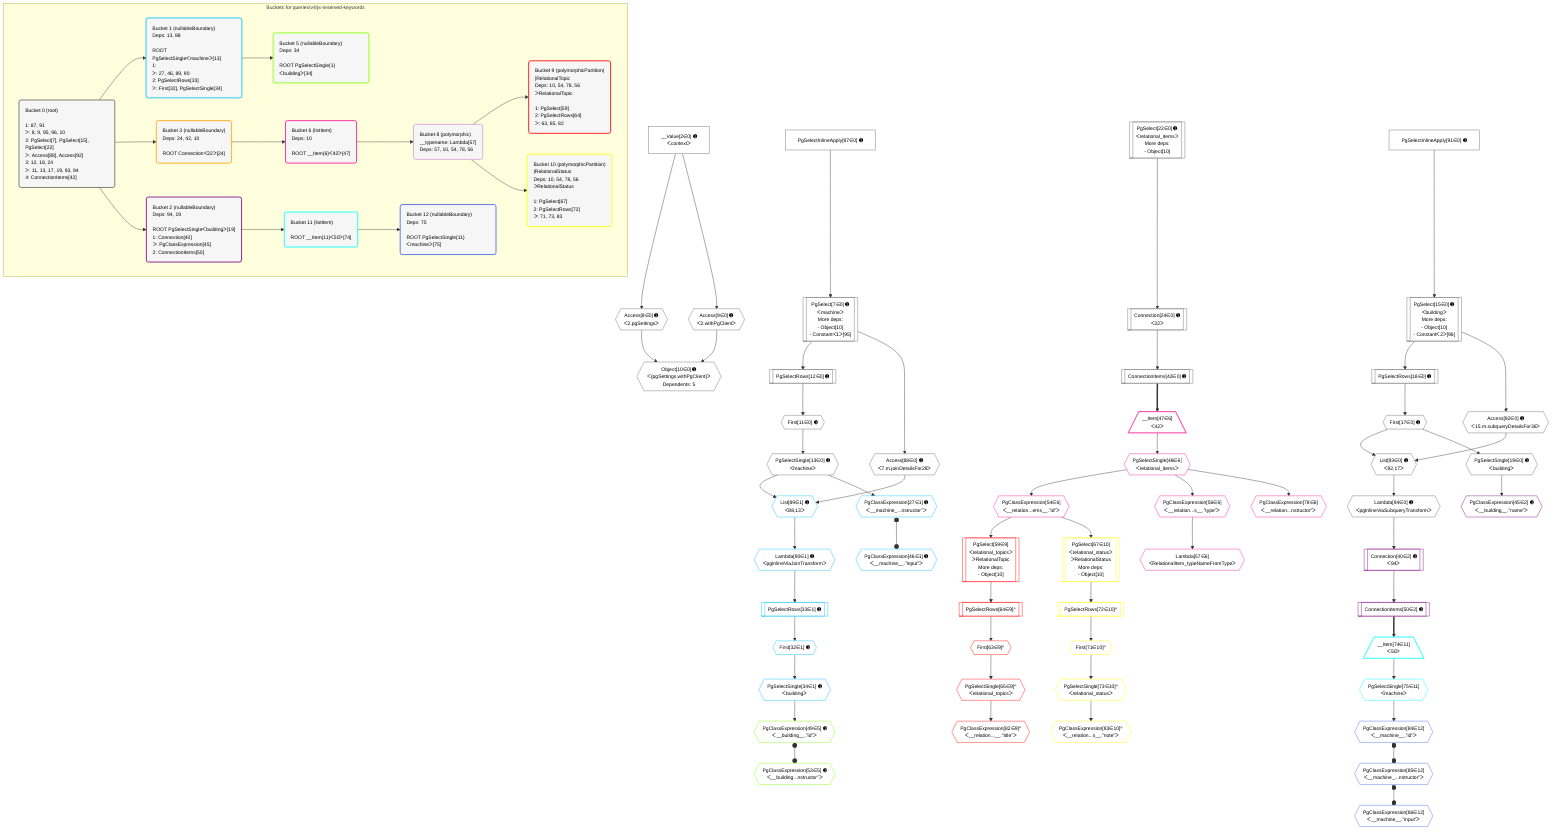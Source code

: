 %%{init: {'themeVariables': { 'fontSize': '12px'}}}%%
graph TD
    classDef path fill:#eee,stroke:#000,color:#000
    classDef plan fill:#fff,stroke-width:1px,color:#000
    classDef itemplan fill:#fff,stroke-width:2px,color:#000
    classDef unbatchedplan fill:#dff,stroke-width:1px,color:#000
    classDef sideeffectplan fill:#fcc,stroke-width:2px,color:#000
    classDef bucket fill:#f6f6f6,color:#000,stroke-width:2px,text-align:left

    subgraph "Buckets for queries/v4/js-reserved-keywords"
    Bucket0("Bucket 0 (root)<br /><br />1: 87, 91<br />ᐳ: 8, 9, 95, 96, 10<br />2: PgSelect[7], PgSelect[15], PgSelect[22]<br />ᐳ: Access[88], Access[92]<br />3: 12, 18, 24<br />ᐳ: 11, 13, 17, 19, 93, 94<br />4: ConnectionItems[42]"):::bucket
    Bucket1("Bucket 1 (nullableBoundary)<br />Deps: 13, 88<br /><br />ROOT PgSelectSingleᐸmachineᐳ[13]<br />1: <br />ᐳ: 27, 46, 89, 90<br />2: PgSelectRows[33]<br />ᐳ: First[32], PgSelectSingle[34]"):::bucket
    Bucket2("Bucket 2 (nullableBoundary)<br />Deps: 94, 19<br /><br />ROOT PgSelectSingleᐸbuildingᐳ[19]<br />1: Connection[40]<br />ᐳ: PgClassExpression[45]<br />2: ConnectionItems[50]"):::bucket
    Bucket3("Bucket 3 (nullableBoundary)<br />Deps: 24, 42, 10<br /><br />ROOT Connectionᐸ22ᐳ[24]"):::bucket
    Bucket5("Bucket 5 (nullableBoundary)<br />Deps: 34<br /><br />ROOT PgSelectSingle{1}ᐸbuildingᐳ[34]"):::bucket
    Bucket6("Bucket 6 (listItem)<br />Deps: 10<br /><br />ROOT __Item{6}ᐸ42ᐳ[47]"):::bucket
    Bucket8("Bucket 8 (polymorphic)<br />__typename: Lambda[57]<br />Deps: 57, 10, 54, 78, 56"):::bucket
    Bucket9("Bucket 9 (polymorphicPartition)<br />|RelationalTopic<br />Deps: 10, 54, 78, 56<br />ᐳRelationalTopic<br /><br />1: PgSelect[59]<br />2: PgSelectRows[64]<br />ᐳ: 63, 65, 82"):::bucket
    Bucket10("Bucket 10 (polymorphicPartition)<br />|RelationalStatus<br />Deps: 10, 54, 78, 56<br />ᐳRelationalStatus<br /><br />1: PgSelect[67]<br />2: PgSelectRows[72]<br />ᐳ: 71, 73, 83"):::bucket
    Bucket11("Bucket 11 (listItem)<br /><br />ROOT __Item{11}ᐸ50ᐳ[74]"):::bucket
    Bucket12("Bucket 12 (nullableBoundary)<br />Deps: 75<br /><br />ROOT PgSelectSingle{11}ᐸmachineᐳ[75]"):::bucket
    end
    Bucket0 --> Bucket1 & Bucket2 & Bucket3
    Bucket1 --> Bucket5
    Bucket2 --> Bucket11
    Bucket3 --> Bucket6
    Bucket6 --> Bucket8
    Bucket8 --> Bucket9 & Bucket10
    Bucket11 --> Bucket12

    %% plan dependencies
    PgSelect7[["PgSelect[7∈0] ➊<br />ᐸmachineᐳ<br />More deps:<br />- Object[10]<br />- Constantᐸ1ᐳ[95]"]]:::plan
    PgSelectInlineApply87["PgSelectInlineApply[87∈0] ➊"]:::plan
    PgSelectInlineApply87 --> PgSelect7
    PgSelect15[["PgSelect[15∈0] ➊<br />ᐸbuildingᐳ<br />More deps:<br />- Object[10]<br />- Constantᐸ2ᐳ[96]"]]:::plan
    PgSelectInlineApply91["PgSelectInlineApply[91∈0] ➊"]:::plan
    PgSelectInlineApply91 --> PgSelect15
    Object10{{"Object[10∈0] ➊<br />ᐸ{pgSettings,withPgClient}ᐳ<br />Dependents: 5"}}:::plan
    Access8{{"Access[8∈0] ➊<br />ᐸ2.pgSettingsᐳ"}}:::plan
    Access9{{"Access[9∈0] ➊<br />ᐸ2.withPgClientᐳ"}}:::plan
    Access8 & Access9 --> Object10
    List93{{"List[93∈0] ➊<br />ᐸ92,17ᐳ"}}:::plan
    Access92{{"Access[92∈0] ➊<br />ᐸ15.m.subqueryDetailsFor36ᐳ"}}:::plan
    First17{{"First[17∈0] ➊"}}:::plan
    Access92 & First17 --> List93
    __Value2["__Value[2∈0] ➊<br />ᐸcontextᐳ"]:::plan
    __Value2 --> Access8
    __Value2 --> Access9
    First11{{"First[11∈0] ➊"}}:::plan
    PgSelectRows12[["PgSelectRows[12∈0] ➊"]]:::plan
    PgSelectRows12 --> First11
    PgSelect7 --> PgSelectRows12
    PgSelectSingle13{{"PgSelectSingle[13∈0] ➊<br />ᐸmachineᐳ"}}:::plan
    First11 --> PgSelectSingle13
    PgSelectRows18[["PgSelectRows[18∈0] ➊"]]:::plan
    PgSelectRows18 --> First17
    PgSelect15 --> PgSelectRows18
    PgSelectSingle19{{"PgSelectSingle[19∈0] ➊<br />ᐸbuildingᐳ"}}:::plan
    First17 --> PgSelectSingle19
    PgSelect22[["PgSelect[22∈0] ➊<br />ᐸrelational_itemsᐳ<br />More deps:<br />- Object[10]"]]:::plan
    Connection24[["Connection[24∈0] ➊<br />ᐸ22ᐳ"]]:::plan
    PgSelect22 --> Connection24
    ConnectionItems42[["ConnectionItems[42∈0] ➊"]]:::plan
    Connection24 --> ConnectionItems42
    Access88{{"Access[88∈0] ➊<br />ᐸ7.m.joinDetailsFor28ᐳ"}}:::plan
    PgSelect7 --> Access88
    PgSelect15 --> Access92
    Lambda94{{"Lambda[94∈0] ➊<br />ᐸpgInlineViaSubqueryTransformᐳ"}}:::plan
    List93 --> Lambda94
    List89{{"List[89∈1] ➊<br />ᐸ88,13ᐳ"}}:::plan
    Access88 & PgSelectSingle13 --> List89
    PgClassExpression27{{"PgClassExpression[27∈1] ➊<br />ᐸ__machine_...nstructor”ᐳ"}}:::plan
    PgSelectSingle13 --> PgClassExpression27
    First32{{"First[32∈1] ➊"}}:::plan
    PgSelectRows33[["PgSelectRows[33∈1] ➊"]]:::plan
    PgSelectRows33 --> First32
    Lambda90{{"Lambda[90∈1] ➊<br />ᐸpgInlineViaJoinTransformᐳ"}}:::plan
    Lambda90 --> PgSelectRows33
    PgSelectSingle34{{"PgSelectSingle[34∈1] ➊<br />ᐸbuildingᐳ"}}:::plan
    First32 --> PgSelectSingle34
    PgClassExpression46{{"PgClassExpression[46∈1] ➊<br />ᐸ__machine__.”input”ᐳ"}}:::plan
    PgClassExpression27 o--o PgClassExpression46
    List89 --> Lambda90
    Connection40[["Connection[40∈2] ➊<br />ᐸ94ᐳ"]]:::plan
    Lambda94 --> Connection40
    PgClassExpression45{{"PgClassExpression[45∈2] ➊<br />ᐸ__building__.”name”ᐳ"}}:::plan
    PgSelectSingle19 --> PgClassExpression45
    ConnectionItems50[["ConnectionItems[50∈2] ➊"]]:::plan
    Connection40 --> ConnectionItems50
    PgClassExpression49{{"PgClassExpression[49∈5] ➊<br />ᐸ__building__.”id”ᐳ"}}:::plan
    PgSelectSingle34 --> PgClassExpression49
    PgClassExpression53{{"PgClassExpression[53∈5] ➊<br />ᐸ__building...nstructor”ᐳ"}}:::plan
    PgClassExpression49 o--o PgClassExpression53
    __Item47[/"__Item[47∈6]<br />ᐸ42ᐳ"\]:::itemplan
    ConnectionItems42 ==> __Item47
    PgSelectSingle48{{"PgSelectSingle[48∈6]<br />ᐸrelational_itemsᐳ"}}:::plan
    __Item47 --> PgSelectSingle48
    PgClassExpression54{{"PgClassExpression[54∈6]<br />ᐸ__relation...ems__.”id”ᐳ"}}:::plan
    PgSelectSingle48 --> PgClassExpression54
    PgClassExpression56{{"PgClassExpression[56∈6]<br />ᐸ__relation...s__.”type”ᐳ"}}:::plan
    PgSelectSingle48 --> PgClassExpression56
    Lambda57{{"Lambda[57∈6]<br />ᐸRelationalItem_typeNameFromTypeᐳ"}}:::plan
    PgClassExpression56 --> Lambda57
    PgClassExpression78{{"PgClassExpression[78∈6]<br />ᐸ__relation...nstructor”ᐳ"}}:::plan
    PgSelectSingle48 --> PgClassExpression78
    PgSelect59[["PgSelect[59∈9]<br />ᐸrelational_topicsᐳ<br />ᐳRelationalTopic<br />More deps:<br />- Object[10]"]]:::plan
    PgClassExpression54 --> PgSelect59
    First63{{"First[63∈9]^"}}:::plan
    PgSelectRows64[["PgSelectRows[64∈9]^"]]:::plan
    PgSelectRows64 --> First63
    PgSelect59 --> PgSelectRows64
    PgSelectSingle65{{"PgSelectSingle[65∈9]^<br />ᐸrelational_topicsᐳ"}}:::plan
    First63 --> PgSelectSingle65
    PgClassExpression82{{"PgClassExpression[82∈9]^<br />ᐸ__relation...__.”title”ᐳ"}}:::plan
    PgSelectSingle65 --> PgClassExpression82
    PgSelect67[["PgSelect[67∈10]<br />ᐸrelational_statusᐳ<br />ᐳRelationalStatus<br />More deps:<br />- Object[10]"]]:::plan
    PgClassExpression54 --> PgSelect67
    First71{{"First[71∈10]^"}}:::plan
    PgSelectRows72[["PgSelectRows[72∈10]^"]]:::plan
    PgSelectRows72 --> First71
    PgSelect67 --> PgSelectRows72
    PgSelectSingle73{{"PgSelectSingle[73∈10]^<br />ᐸrelational_statusᐳ"}}:::plan
    First71 --> PgSelectSingle73
    PgClassExpression83{{"PgClassExpression[83∈10]^<br />ᐸ__relation...s__.”note”ᐳ"}}:::plan
    PgSelectSingle73 --> PgClassExpression83
    __Item74[/"__Item[74∈11]<br />ᐸ50ᐳ"\]:::itemplan
    ConnectionItems50 ==> __Item74
    PgSelectSingle75{{"PgSelectSingle[75∈11]<br />ᐸmachineᐳ"}}:::plan
    __Item74 --> PgSelectSingle75
    PgClassExpression84{{"PgClassExpression[84∈12]<br />ᐸ__machine__.”id”ᐳ"}}:::plan
    PgSelectSingle75 --> PgClassExpression84
    PgClassExpression85{{"PgClassExpression[85∈12]<br />ᐸ__machine_...nstructor”ᐳ"}}:::plan
    PgClassExpression84 o--o PgClassExpression85
    PgClassExpression86{{"PgClassExpression[86∈12]<br />ᐸ__machine__.”input”ᐳ"}}:::plan
    PgClassExpression85 o--o PgClassExpression86

    %% define steps
    classDef bucket0 stroke:#696969
    class Bucket0,__Value2,PgSelect7,Access8,Access9,Object10,First11,PgSelectRows12,PgSelectSingle13,PgSelect15,First17,PgSelectRows18,PgSelectSingle19,PgSelect22,Connection24,ConnectionItems42,PgSelectInlineApply87,Access88,PgSelectInlineApply91,Access92,List93,Lambda94 bucket0
    classDef bucket1 stroke:#00bfff
    class Bucket1,PgClassExpression27,First32,PgSelectRows33,PgSelectSingle34,PgClassExpression46,List89,Lambda90 bucket1
    classDef bucket2 stroke:#7f007f
    class Bucket2,Connection40,PgClassExpression45,ConnectionItems50 bucket2
    classDef bucket3 stroke:#ffa500
    class Bucket3 bucket3
    classDef bucket5 stroke:#7fff00
    class Bucket5,PgClassExpression49,PgClassExpression53 bucket5
    classDef bucket6 stroke:#ff1493
    class Bucket6,__Item47,PgSelectSingle48,PgClassExpression54,PgClassExpression56,Lambda57,PgClassExpression78 bucket6
    classDef bucket8 stroke:#dda0dd
    class Bucket8 bucket8
    classDef bucket9 stroke:#ff0000
    class Bucket9,PgSelect59,First63,PgSelectRows64,PgSelectSingle65,PgClassExpression82 bucket9
    classDef bucket10 stroke:#ffff00
    class Bucket10,PgSelect67,First71,PgSelectRows72,PgSelectSingle73,PgClassExpression83 bucket10
    classDef bucket11 stroke:#00ffff
    class Bucket11,__Item74,PgSelectSingle75 bucket11
    classDef bucket12 stroke:#4169e1
    class Bucket12,PgClassExpression84,PgClassExpression85,PgClassExpression86 bucket12